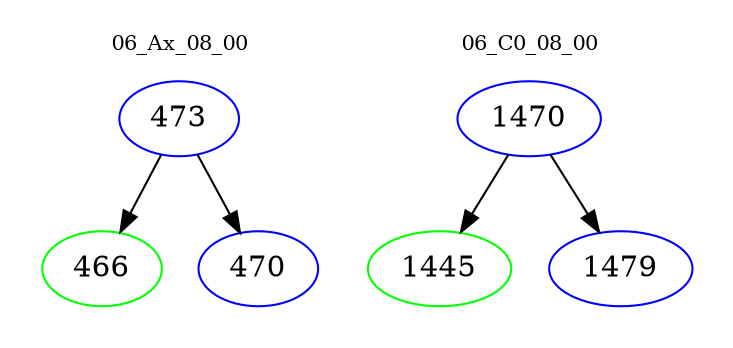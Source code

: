 digraph{
subgraph cluster_0 {
color = white
label = "06_Ax_08_00";
fontsize=10;
T0_473 [label="473", color="blue"]
T0_473 -> T0_466 [color="black"]
T0_466 [label="466", color="green"]
T0_473 -> T0_470 [color="black"]
T0_470 [label="470", color="blue"]
}
subgraph cluster_1 {
color = white
label = "06_C0_08_00";
fontsize=10;
T1_1470 [label="1470", color="blue"]
T1_1470 -> T1_1445 [color="black"]
T1_1445 [label="1445", color="green"]
T1_1470 -> T1_1479 [color="black"]
T1_1479 [label="1479", color="blue"]
}
}
